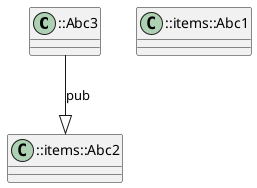@startuml

class "::Abc3" as item_0 {
}
class "::items::Abc2" as item_1 {
}
class "::items::Abc1" as item_2 {
}

' ::Abc3 --|> ::items::Abc2
item_0 --|> item_1: "pub"

@enduml
